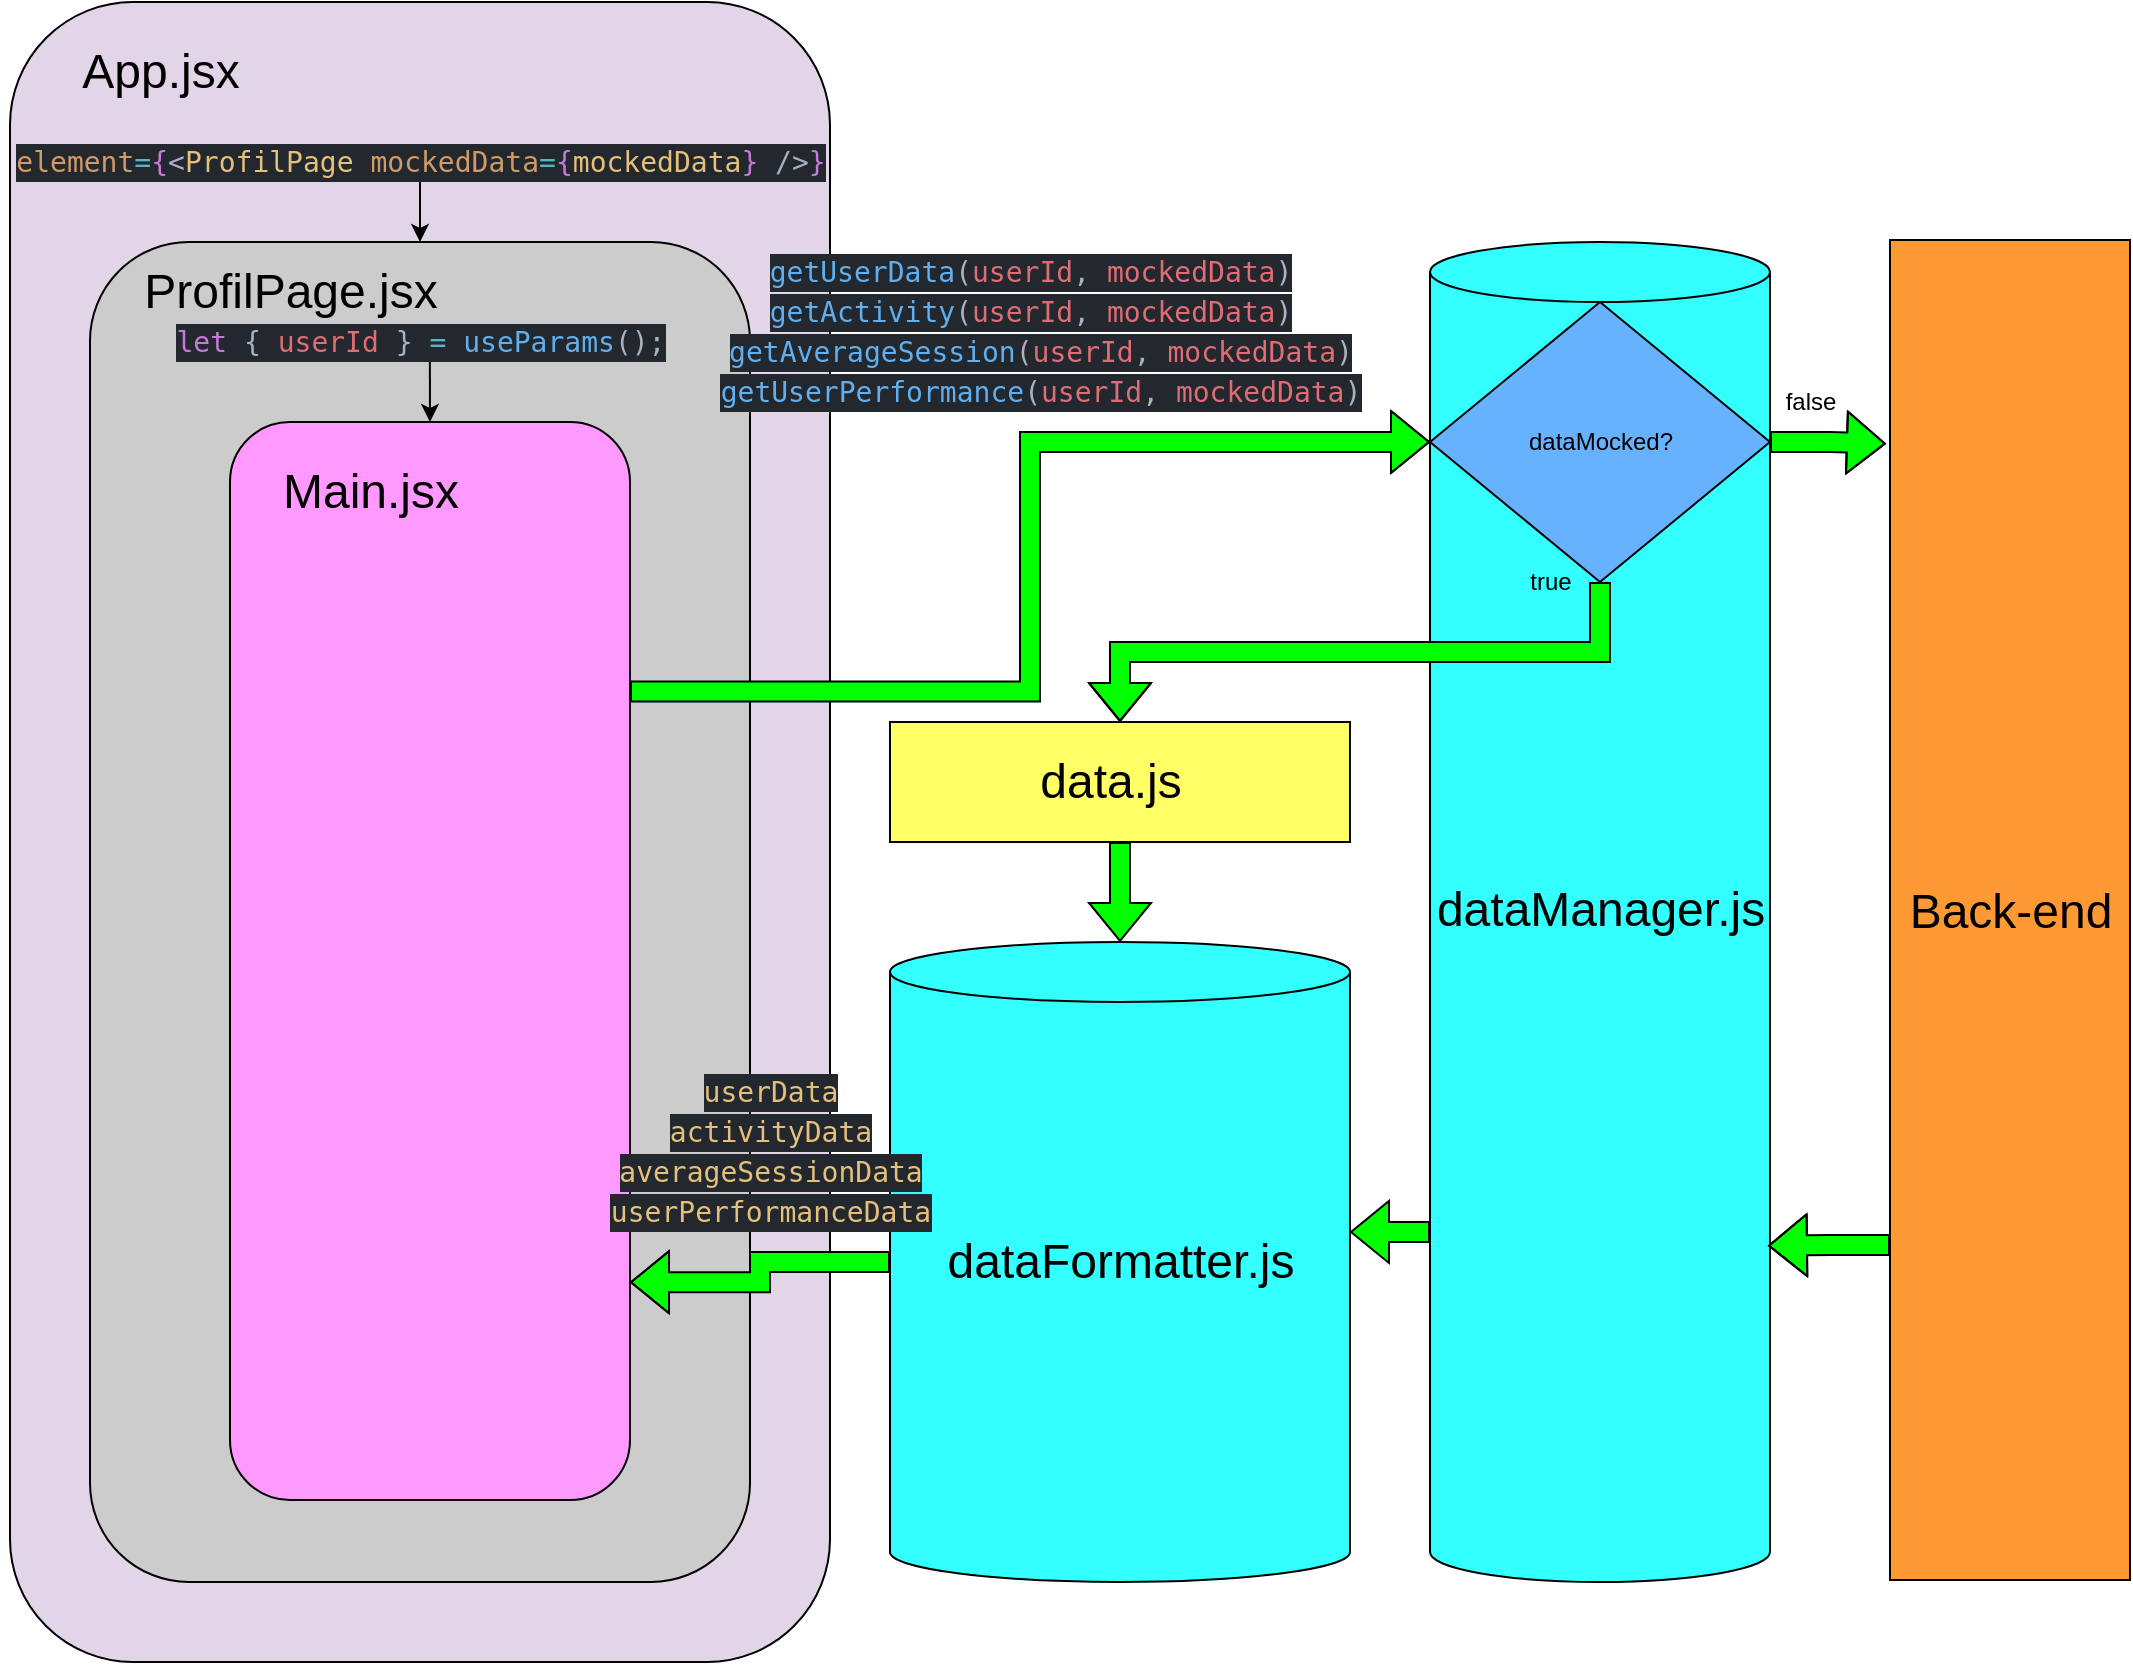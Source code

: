 <mxfile version="17.4.0" type="github">
  <diagram id="GRbOUUbrvPb2mJbzB6UB" name="Page-1">
    <mxGraphModel dx="1350" dy="1534" grid="1" gridSize="10" guides="1" tooltips="1" connect="1" arrows="1" fold="1" page="1" pageScale="1" pageWidth="1169" pageHeight="827" math="0" shadow="0">
      <root>
        <mxCell id="0" />
        <mxCell id="1" parent="0" />
        <mxCell id="AruKsvxoaamHwFMi08yT-33" value="" style="rounded=1;whiteSpace=wrap;html=1;strokeColor=#000000;fillColor=#E1D5E7;" parent="1" vertex="1">
          <mxGeometry x="730" y="-40" width="410" height="830" as="geometry" />
        </mxCell>
        <mxCell id="EVAwWGZiPoM698nlrgGL-1" value="" style="rounded=1;whiteSpace=wrap;html=1;fillColor=#CCCCCC;strokeColor=#000000;" parent="1" vertex="1">
          <mxGeometry x="770" y="80" width="330" height="670" as="geometry" />
        </mxCell>
        <mxCell id="EVAwWGZiPoM698nlrgGL-2" value="ProfilPage.jsx" style="text;html=1;align=center;verticalAlign=middle;resizable=0;points=[];autosize=1;strokeColor=none;fillColor=none;fontSize=24;fontFamily=Helvetica;fontColor=default;" parent="1" vertex="1">
          <mxGeometry x="790" y="90" width="160" height="30" as="geometry" />
        </mxCell>
        <mxCell id="AruKsvxoaamHwFMi08yT-18" style="edgeStyle=orthogonalEdgeStyle;shape=flexArrow;rounded=0;orthogonalLoop=1;jettySize=auto;html=1;exitX=1;exitY=0.25;exitDx=0;exitDy=0;entryX=0;entryY=0.5;entryDx=0;entryDy=0;fillColor=#00FF00;" parent="1" source="EVAwWGZiPoM698nlrgGL-3" target="AruKsvxoaamHwFMi08yT-9" edge="1">
          <mxGeometry relative="1" as="geometry" />
        </mxCell>
        <mxCell id="AruKsvxoaamHwFMi08yT-30" style="edgeStyle=orthogonalEdgeStyle;rounded=0;orthogonalLoop=1;jettySize=auto;html=1;exitX=0.519;exitY=1;exitDx=0;exitDy=0;entryX=0.5;entryY=0;entryDx=0;entryDy=0;fillColor=#00FF00;exitPerimeter=0;" parent="1" source="AruKsvxoaamHwFMi08yT-29" target="EVAwWGZiPoM698nlrgGL-3" edge="1">
          <mxGeometry relative="1" as="geometry" />
        </mxCell>
        <mxCell id="EVAwWGZiPoM698nlrgGL-3" value="" style="rounded=1;whiteSpace=wrap;html=1;fontFamily=Helvetica;fontSize=24;fontColor=default;strokeColor=default;fillColor=#FF99FF;" parent="1" vertex="1">
          <mxGeometry x="840" y="170" width="200" height="539" as="geometry" />
        </mxCell>
        <mxCell id="EVAwWGZiPoM698nlrgGL-5" value="Main.jsx" style="text;html=1;align=center;verticalAlign=middle;resizable=0;points=[];autosize=1;strokeColor=none;fillColor=none;fontSize=24;fontFamily=Helvetica;fontColor=default;" parent="1" vertex="1">
          <mxGeometry x="860" y="190" width="100" height="30" as="geometry" />
        </mxCell>
        <mxCell id="AruKsvxoaamHwFMi08yT-28" style="edgeStyle=orthogonalEdgeStyle;shape=flexArrow;rounded=0;orthogonalLoop=1;jettySize=auto;html=1;exitX=0;exitY=0.5;exitDx=0;exitDy=0;exitPerimeter=0;entryX=1;entryY=0.798;entryDx=0;entryDy=0;entryPerimeter=0;fillColor=#00FF00;" parent="1" source="EVAwWGZiPoM698nlrgGL-6" target="EVAwWGZiPoM698nlrgGL-3" edge="1">
          <mxGeometry relative="1" as="geometry" />
        </mxCell>
        <mxCell id="EVAwWGZiPoM698nlrgGL-6" value="" style="shape=cylinder3;whiteSpace=wrap;html=1;boundedLbl=1;backgroundOutline=1;size=15;fillColor=#33FFFF;" parent="1" vertex="1">
          <mxGeometry x="1170" y="430" width="230" height="320" as="geometry" />
        </mxCell>
        <mxCell id="AruKsvxoaamHwFMi08yT-27" style="edgeStyle=orthogonalEdgeStyle;shape=flexArrow;rounded=0;orthogonalLoop=1;jettySize=auto;html=1;exitX=0;exitY=0;exitDx=0;exitDy=495;exitPerimeter=0;entryX=1;entryY=0.453;entryDx=0;entryDy=0;entryPerimeter=0;fillColor=#00FF00;" parent="1" source="EVAwWGZiPoM698nlrgGL-7" target="EVAwWGZiPoM698nlrgGL-6" edge="1">
          <mxGeometry relative="1" as="geometry" />
        </mxCell>
        <mxCell id="EVAwWGZiPoM698nlrgGL-7" value="" style="shape=cylinder3;whiteSpace=wrap;html=1;boundedLbl=1;backgroundOutline=1;size=15;fillColor=#33FFFF;" parent="1" vertex="1">
          <mxGeometry x="1440" y="80" width="170" height="670" as="geometry" />
        </mxCell>
        <mxCell id="AruKsvxoaamHwFMi08yT-26" style="edgeStyle=orthogonalEdgeStyle;shape=flexArrow;rounded=0;orthogonalLoop=1;jettySize=auto;html=1;exitX=0;exitY=0.75;exitDx=0;exitDy=0;entryX=0.994;entryY=0.749;entryDx=0;entryDy=0;entryPerimeter=0;fillColor=#00FF00;" parent="1" source="EVAwWGZiPoM698nlrgGL-10" target="EVAwWGZiPoM698nlrgGL-7" edge="1">
          <mxGeometry relative="1" as="geometry" />
        </mxCell>
        <mxCell id="EVAwWGZiPoM698nlrgGL-10" value="" style="rounded=0;whiteSpace=wrap;html=1;fillColor=#FF9933;" parent="1" vertex="1">
          <mxGeometry x="1670" y="79" width="120" height="670" as="geometry" />
        </mxCell>
        <mxCell id="EVAwWGZiPoM698nlrgGL-11" value="Back-end" style="text;html=1;align=center;verticalAlign=middle;resizable=0;points=[];autosize=1;strokeColor=none;fillColor=none;fontSize=24;fontFamily=Helvetica;fontColor=default;" parent="1" vertex="1">
          <mxGeometry x="1670" y="400" width="120" height="30" as="geometry" />
        </mxCell>
        <mxCell id="EVAwWGZiPoM698nlrgGL-17" value="&lt;div style=&quot;color: rgb(171 , 178 , 191) ; background-color: rgb(35 , 39 , 46) ; font-family: &amp;#34;droid sans mono&amp;#34; , &amp;#34;monospace&amp;#34; , monospace ; font-size: 14px ; line-height: 19px&quot;&gt;&lt;span style=&quot;color: #e5c07b&quot;&gt;userData&lt;/span&gt;&lt;/div&gt;" style="text;html=1;align=center;verticalAlign=middle;resizable=0;points=[];autosize=1;strokeColor=none;fillColor=none;" parent="1" vertex="1">
          <mxGeometry x="1070" y="495" width="80" height="20" as="geometry" />
        </mxCell>
        <mxCell id="EVAwWGZiPoM698nlrgGL-18" value="&lt;div style=&quot;color: rgb(171 , 178 , 191) ; background-color: rgb(35 , 39 , 46) ; font-family: &amp;#34;droid sans mono&amp;#34; , &amp;#34;monospace&amp;#34; , monospace ; font-size: 14px ; line-height: 19px&quot;&gt;&lt;span style=&quot;color: #e5c07b&quot;&gt;activityData&lt;/span&gt;&lt;/div&gt;" style="text;html=1;align=center;verticalAlign=middle;resizable=0;points=[];autosize=1;strokeColor=none;fillColor=none;" parent="1" vertex="1">
          <mxGeometry x="1050" y="515" width="120" height="20" as="geometry" />
        </mxCell>
        <mxCell id="EVAwWGZiPoM698nlrgGL-21" value="&lt;div style=&quot;color: rgb(171 , 178 , 191) ; background-color: rgb(35 , 39 , 46) ; font-family: &amp;#34;droid sans mono&amp;#34; , &amp;#34;monospace&amp;#34; , monospace ; font-size: 14px ; line-height: 19px&quot;&gt;&lt;span style=&quot;color: #e5c07b&quot;&gt;averageSessionData&lt;/span&gt;&lt;/div&gt;" style="text;html=1;align=center;verticalAlign=middle;resizable=0;points=[];autosize=1;strokeColor=none;fillColor=none;" parent="1" vertex="1">
          <mxGeometry x="1025" y="535" width="170" height="20" as="geometry" />
        </mxCell>
        <mxCell id="EVAwWGZiPoM698nlrgGL-22" value="&lt;div style=&quot;color: rgb(171 , 178 , 191) ; background-color: rgb(35 , 39 , 46) ; font-family: &amp;#34;droid sans mono&amp;#34; , &amp;#34;monospace&amp;#34; , monospace ; font-size: 14px ; line-height: 19px&quot;&gt;&lt;span style=&quot;color: #e5c07b&quot;&gt;userPerformanceData&lt;/span&gt;&lt;/div&gt;" style="text;html=1;align=center;verticalAlign=middle;resizable=0;points=[];autosize=1;strokeColor=none;fillColor=none;" parent="1" vertex="1">
          <mxGeometry x="1020" y="555" width="180" height="20" as="geometry" />
        </mxCell>
        <mxCell id="EVAwWGZiPoM698nlrgGL-23" value="dataManager.js" style="text;html=1;align=center;verticalAlign=middle;resizable=0;points=[];autosize=1;strokeColor=none;fillColor=none;fontSize=24;fontFamily=Helvetica;fontColor=default;" parent="1" vertex="1">
          <mxGeometry x="1435" y="399" width="180" height="30" as="geometry" />
        </mxCell>
        <mxCell id="EVAwWGZiPoM698nlrgGL-28" value="dataFormatter.js" style="text;html=1;align=center;verticalAlign=middle;resizable=0;points=[];autosize=1;strokeColor=none;fillColor=none;fontSize=24;fontFamily=Helvetica;fontColor=default;" parent="1" vertex="1">
          <mxGeometry x="1190" y="575" width="190" height="30" as="geometry" />
        </mxCell>
        <mxCell id="AruKsvxoaamHwFMi08yT-20" style="edgeStyle=orthogonalEdgeStyle;shape=flexArrow;rounded=0;orthogonalLoop=1;jettySize=auto;html=1;exitX=0.5;exitY=1;exitDx=0;exitDy=0;fillColor=#00FF00;entryX=0.5;entryY=0;entryDx=0;entryDy=0;" parent="1" source="AruKsvxoaamHwFMi08yT-9" target="AruKsvxoaamHwFMi08yT-21" edge="1">
          <mxGeometry relative="1" as="geometry">
            <mxPoint x="1300" y="320" as="targetPoint" />
          </mxGeometry>
        </mxCell>
        <mxCell id="AruKsvxoaamHwFMi08yT-25" style="edgeStyle=orthogonalEdgeStyle;shape=flexArrow;rounded=0;orthogonalLoop=1;jettySize=auto;html=1;exitX=1;exitY=0.5;exitDx=0;exitDy=0;entryX=-0.017;entryY=0.152;entryDx=0;entryDy=0;entryPerimeter=0;fillColor=#00FF00;" parent="1" source="AruKsvxoaamHwFMi08yT-9" target="EVAwWGZiPoM698nlrgGL-10" edge="1">
          <mxGeometry relative="1" as="geometry" />
        </mxCell>
        <mxCell id="AruKsvxoaamHwFMi08yT-9" value="" style="rhombus;whiteSpace=wrap;html=1;fillColor=#66B2FF;" parent="1" vertex="1">
          <mxGeometry x="1440" y="110" width="170" height="140" as="geometry" />
        </mxCell>
        <mxCell id="AruKsvxoaamHwFMi08yT-10" value="dataMocked?" style="text;html=1;align=center;verticalAlign=middle;resizable=0;points=[];autosize=1;strokeColor=none;fillColor=none;" parent="1" vertex="1">
          <mxGeometry x="1480" y="170" width="90" height="20" as="geometry" />
        </mxCell>
        <mxCell id="AruKsvxoaamHwFMi08yT-11" value="false" style="text;html=1;align=center;verticalAlign=middle;resizable=0;points=[];autosize=1;strokeColor=none;fillColor=none;" parent="1" vertex="1">
          <mxGeometry x="1610" y="150" width="40" height="20" as="geometry" />
        </mxCell>
        <mxCell id="AruKsvxoaamHwFMi08yT-12" value="true" style="text;html=1;align=center;verticalAlign=middle;resizable=0;points=[];autosize=1;strokeColor=none;fillColor=none;" parent="1" vertex="1">
          <mxGeometry x="1480" y="240" width="40" height="20" as="geometry" />
        </mxCell>
        <mxCell id="AruKsvxoaamHwFMi08yT-13" value="&lt;div style=&quot;color: rgb(171 , 178 , 191) ; background-color: rgb(35 , 39 , 46) ; font-family: &amp;#34;droid sans mono&amp;#34; , &amp;#34;monospace&amp;#34; , monospace ; font-size: 14px ; line-height: 19px&quot;&gt;&lt;span style=&quot;color: #61afef&quot;&gt;getUserData&lt;/span&gt;(&lt;span style=&quot;color: #e06c75&quot;&gt;userId&lt;/span&gt;, &lt;span style=&quot;color: #e06c75&quot;&gt;mockedData&lt;/span&gt;)&lt;/div&gt;" style="text;html=1;align=center;verticalAlign=middle;resizable=0;points=[];autosize=1;strokeColor=none;fillColor=none;" parent="1" vertex="1">
          <mxGeometry x="1100" y="85" width="280" height="20" as="geometry" />
        </mxCell>
        <mxCell id="AruKsvxoaamHwFMi08yT-15" value="&lt;div style=&quot;color: rgb(171 , 178 , 191) ; background-color: rgb(35 , 39 , 46) ; font-family: &amp;#34;droid sans mono&amp;#34; , &amp;#34;monospace&amp;#34; , monospace ; font-size: 14px ; line-height: 19px&quot;&gt;&lt;span style=&quot;color: #61afef&quot;&gt;getActivity&lt;/span&gt;(&lt;span style=&quot;color: #e06c75&quot;&gt;userId&lt;/span&gt;, &lt;span style=&quot;color: #e06c75&quot;&gt;mockedData&lt;/span&gt;)&lt;/div&gt;" style="text;html=1;align=center;verticalAlign=middle;resizable=0;points=[];autosize=1;strokeColor=none;fillColor=none;" parent="1" vertex="1">
          <mxGeometry x="1100" y="105" width="280" height="20" as="geometry" />
        </mxCell>
        <mxCell id="AruKsvxoaamHwFMi08yT-16" value="&lt;div style=&quot;color: rgb(171 , 178 , 191) ; background-color: rgb(35 , 39 , 46) ; font-family: &amp;#34;droid sans mono&amp;#34; , &amp;#34;monospace&amp;#34; , monospace ; font-size: 14px ; line-height: 19px&quot;&gt;&lt;span style=&quot;color: #61afef&quot;&gt;getAverageSession&lt;/span&gt;(&lt;span style=&quot;color: #e06c75&quot;&gt;userId&lt;/span&gt;, &lt;span style=&quot;color: #e06c75&quot;&gt;mockedData&lt;/span&gt;)&lt;/div&gt;" style="text;html=1;align=center;verticalAlign=middle;resizable=0;points=[];autosize=1;strokeColor=none;fillColor=none;" parent="1" vertex="1">
          <mxGeometry x="1080" y="125" width="330" height="20" as="geometry" />
        </mxCell>
        <mxCell id="AruKsvxoaamHwFMi08yT-17" value="&lt;div style=&quot;color: rgb(171 , 178 , 191) ; background-color: rgb(35 , 39 , 46) ; font-family: &amp;#34;droid sans mono&amp;#34; , &amp;#34;monospace&amp;#34; , monospace ; font-size: 14px ; line-height: 19px&quot;&gt;&lt;span style=&quot;color: #61afef&quot;&gt;getUserPerformance&lt;/span&gt;(&lt;span style=&quot;color: #e06c75&quot;&gt;userId&lt;/span&gt;, &lt;span style=&quot;color: #e06c75&quot;&gt;mockedData&lt;/span&gt;)&lt;/div&gt;" style="text;html=1;align=center;verticalAlign=middle;resizable=0;points=[];autosize=1;strokeColor=none;fillColor=none;" parent="1" vertex="1">
          <mxGeometry x="1075" y="145" width="340" height="20" as="geometry" />
        </mxCell>
        <mxCell id="AruKsvxoaamHwFMi08yT-24" style="edgeStyle=orthogonalEdgeStyle;shape=flexArrow;rounded=0;orthogonalLoop=1;jettySize=auto;html=1;exitX=0.5;exitY=1;exitDx=0;exitDy=0;fillColor=#00FF00;" parent="1" source="AruKsvxoaamHwFMi08yT-21" target="EVAwWGZiPoM698nlrgGL-6" edge="1">
          <mxGeometry relative="1" as="geometry" />
        </mxCell>
        <mxCell id="AruKsvxoaamHwFMi08yT-21" value="" style="rounded=0;whiteSpace=wrap;html=1;fillColor=#FFFF66;" parent="1" vertex="1">
          <mxGeometry x="1170" y="320" width="230" height="60" as="geometry" />
        </mxCell>
        <mxCell id="AruKsvxoaamHwFMi08yT-23" value="data.js" style="text;html=1;align=center;verticalAlign=middle;resizable=0;points=[];autosize=1;strokeColor=none;fillColor=none;fontSize=24;fontFamily=Helvetica;fontColor=default;" parent="1" vertex="1">
          <mxGeometry x="1235" y="335" width="90" height="30" as="geometry" />
        </mxCell>
        <mxCell id="AruKsvxoaamHwFMi08yT-29" value="&lt;div style=&quot;color: rgb(171 , 178 , 191) ; background-color: rgb(35 , 39 , 46) ; font-family: &amp;#34;droid sans mono&amp;#34; , &amp;#34;monospace&amp;#34; , monospace ; font-size: 14px ; line-height: 19px&quot;&gt;&lt;span style=&quot;color: #c678dd&quot;&gt;let&lt;/span&gt; { &lt;span style=&quot;color: #e06c75&quot;&gt;userId&lt;/span&gt; } &lt;span style=&quot;color: #56b6c2&quot;&gt;=&lt;/span&gt; &lt;span style=&quot;color: #61afef&quot;&gt;useParams&lt;/span&gt;();&lt;/div&gt;" style="text;html=1;align=center;verticalAlign=middle;resizable=0;points=[];autosize=1;strokeColor=none;fillColor=none;" parent="1" vertex="1">
          <mxGeometry x="805" y="120" width="260" height="20" as="geometry" />
        </mxCell>
        <mxCell id="AruKsvxoaamHwFMi08yT-32" style="edgeStyle=orthogonalEdgeStyle;rounded=0;orthogonalLoop=1;jettySize=auto;html=1;entryX=0.5;entryY=0;entryDx=0;entryDy=0;fillColor=#00FF00;" parent="1" source="AruKsvxoaamHwFMi08yT-31" target="EVAwWGZiPoM698nlrgGL-1" edge="1">
          <mxGeometry relative="1" as="geometry" />
        </mxCell>
        <mxCell id="AruKsvxoaamHwFMi08yT-31" value="&lt;div style=&quot;color: rgb(171 , 178 , 191) ; background-color: rgb(35 , 39 , 46) ; font-family: &amp;#34;droid sans mono&amp;#34; , &amp;#34;monospace&amp;#34; , monospace ; font-size: 14px ; line-height: 19px&quot;&gt;&lt;span style=&quot;color: #d19a66&quot;&gt;element&lt;/span&gt;&lt;span style=&quot;color: #56b6c2&quot;&gt;=&lt;/span&gt;&lt;span style=&quot;color: #c678dd&quot;&gt;{&lt;/span&gt;&amp;lt;&lt;span style=&quot;color: #e5c07b&quot;&gt;ProfilPage&lt;/span&gt; &lt;span style=&quot;color: #d19a66&quot;&gt;mockedData&lt;/span&gt;&lt;span style=&quot;color: #56b6c2&quot;&gt;=&lt;/span&gt;&lt;span style=&quot;color: #c678dd&quot;&gt;{&lt;/span&gt;&lt;span style=&quot;color: #e5c07b&quot;&gt;mockedData&lt;/span&gt;&lt;span style=&quot;color: #c678dd&quot;&gt;}&lt;/span&gt; /&amp;gt;&lt;span style=&quot;color: #c678dd&quot;&gt;}&lt;/span&gt;&lt;/div&gt;" style="text;html=1;align=center;verticalAlign=middle;resizable=0;points=[];autosize=1;strokeColor=none;fillColor=none;" parent="1" vertex="1">
          <mxGeometry x="725" y="30" width="420" height="20" as="geometry" />
        </mxCell>
        <mxCell id="AruKsvxoaamHwFMi08yT-34" value="App.jsx" style="text;html=1;align=center;verticalAlign=middle;resizable=0;points=[];autosize=1;strokeColor=none;fillColor=none;fontSize=24;fontFamily=Helvetica;fontColor=default;" parent="1" vertex="1">
          <mxGeometry x="760" y="-20" width="90" height="30" as="geometry" />
        </mxCell>
      </root>
    </mxGraphModel>
  </diagram>
</mxfile>
